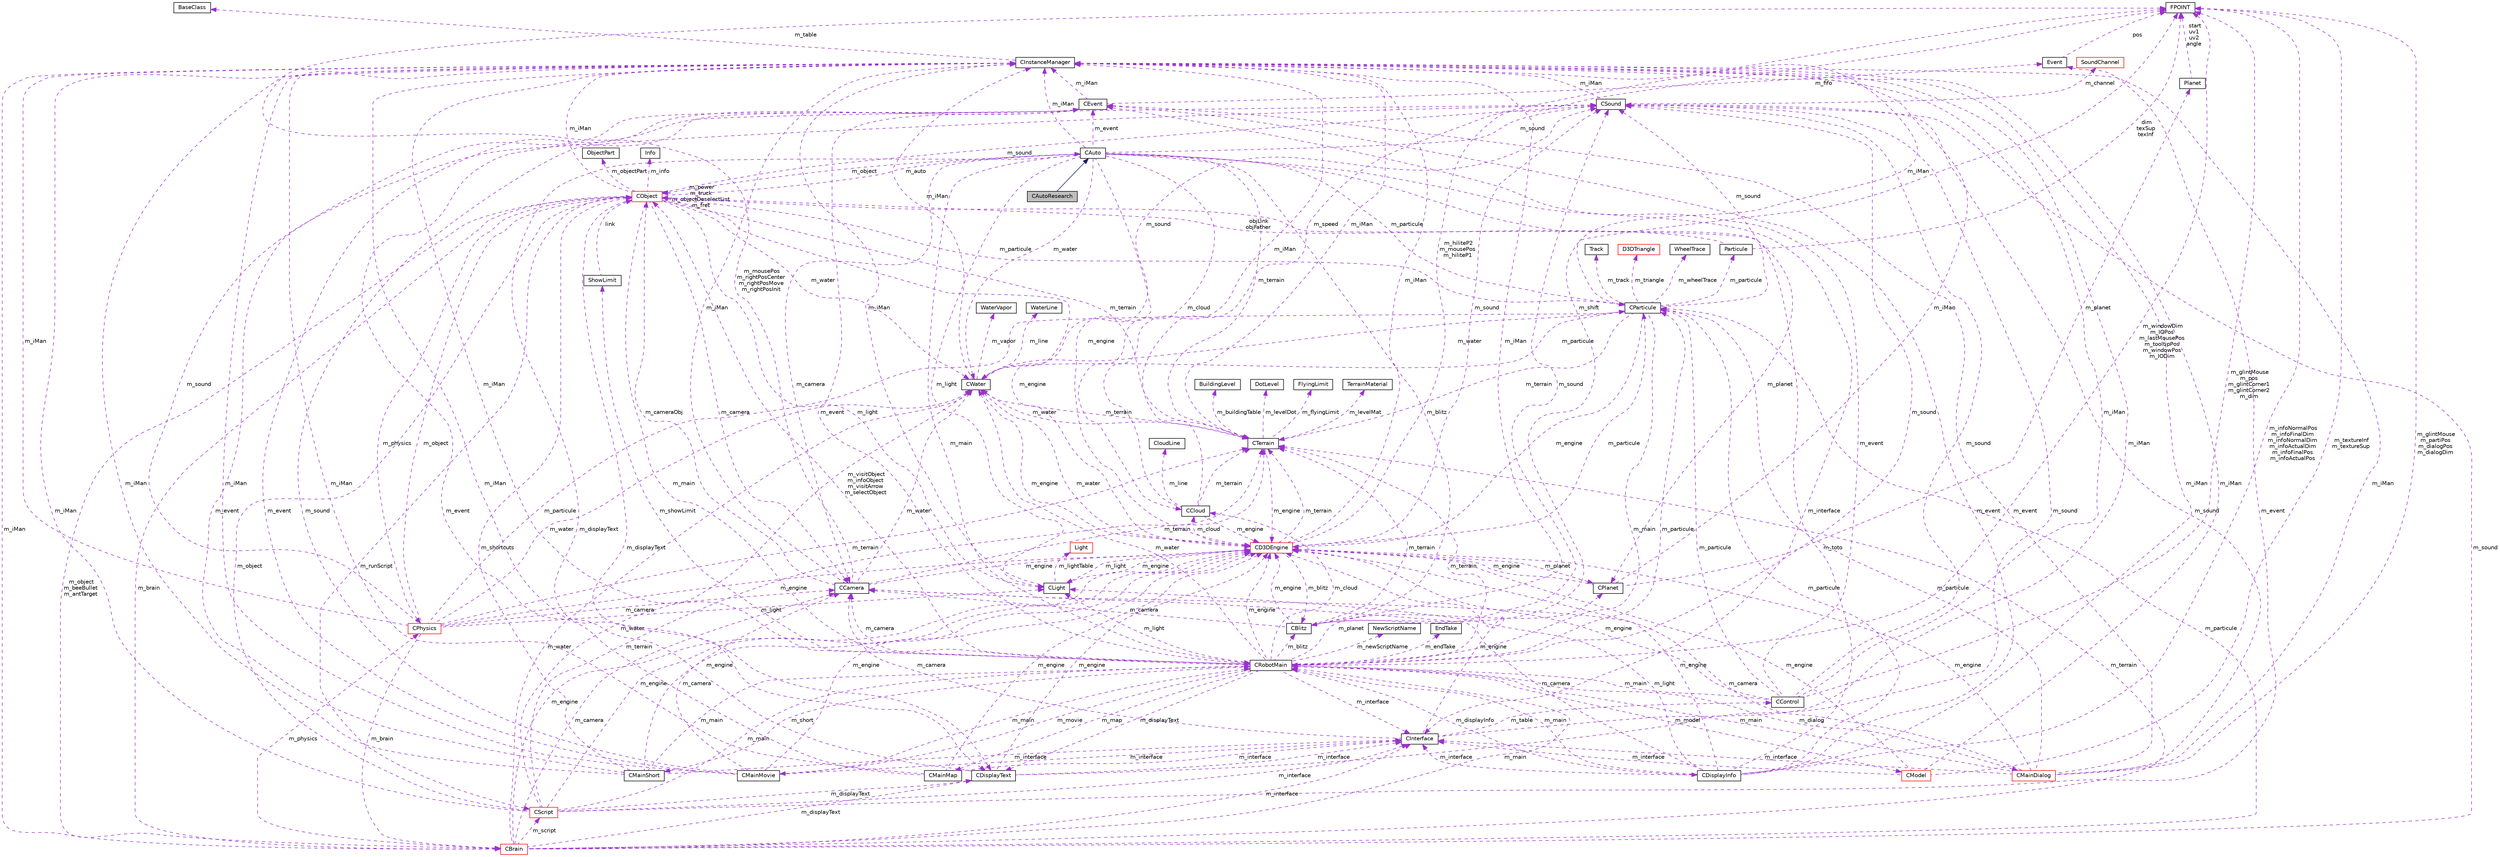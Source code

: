 digraph G
{
  edge [fontname="Helvetica",fontsize="10",labelfontname="Helvetica",labelfontsize="10"];
  node [fontname="Helvetica",fontsize="10",shape=record];
  Node1 [label="CAutoResearch",height=0.2,width=0.4,color="black", fillcolor="grey75", style="filled" fontcolor="black"];
  Node2 -> Node1 [dir="back",color="midnightblue",fontsize="10",style="solid",fontname="Helvetica"];
  Node2 [label="CAuto",height=0.2,width=0.4,color="black", fillcolor="white", style="filled",URL="$class_c_auto.html"];
  Node3 -> Node2 [dir="back",color="darkorchid3",fontsize="10",style="dashed",label=" m_particule" ,fontname="Helvetica"];
  Node3 [label="CParticule",height=0.2,width=0.4,color="black", fillcolor="white", style="filled",URL="$class_c_particule.html"];
  Node4 -> Node3 [dir="back",color="darkorchid3",fontsize="10",style="dashed",label=" m_water" ,fontname="Helvetica"];
  Node4 [label="CWater",height=0.2,width=0.4,color="black", fillcolor="white", style="filled",URL="$class_c_water.html"];
  Node3 -> Node4 [dir="back",color="darkorchid3",fontsize="10",style="dashed",label=" m_particule" ,fontname="Helvetica"];
  Node5 -> Node4 [dir="back",color="darkorchid3",fontsize="10",style="dashed",label=" m_iMan" ,fontname="Helvetica"];
  Node5 [label="CInstanceManager",height=0.2,width=0.4,color="black", fillcolor="white", style="filled",URL="$class_c_instance_manager.html"];
  Node6 -> Node5 [dir="back",color="darkorchid3",fontsize="10",style="dashed",label=" m_table" ,fontname="Helvetica"];
  Node6 [label="BaseClass",height=0.2,width=0.4,color="black", fillcolor="white", style="filled",URL="$struct_base_class.html"];
  Node7 -> Node4 [dir="back",color="darkorchid3",fontsize="10",style="dashed",label=" m_terrain" ,fontname="Helvetica"];
  Node7 [label="CTerrain",height=0.2,width=0.4,color="black", fillcolor="white", style="filled",URL="$class_c_terrain.html"];
  Node8 -> Node7 [dir="back",color="darkorchid3",fontsize="10",style="dashed",label=" m_levelMat" ,fontname="Helvetica"];
  Node8 [label="TerrainMaterial",height=0.2,width=0.4,color="black", fillcolor="white", style="filled",URL="$struct_terrain_material.html"];
  Node4 -> Node7 [dir="back",color="darkorchid3",fontsize="10",style="dashed",label=" m_water" ,fontname="Helvetica"];
  Node9 -> Node7 [dir="back",color="darkorchid3",fontsize="10",style="dashed",label=" m_buildingTable" ,fontname="Helvetica"];
  Node9 [label="BuildingLevel",height=0.2,width=0.4,color="black", fillcolor="white", style="filled",URL="$struct_building_level.html"];
  Node5 -> Node7 [dir="back",color="darkorchid3",fontsize="10",style="dashed",label=" m_iMan" ,fontname="Helvetica"];
  Node10 -> Node7 [dir="back",color="darkorchid3",fontsize="10",style="dashed",label=" m_levelDot" ,fontname="Helvetica"];
  Node10 [label="DotLevel",height=0.2,width=0.4,color="black", fillcolor="white", style="filled",URL="$struct_dot_level.html"];
  Node11 -> Node7 [dir="back",color="darkorchid3",fontsize="10",style="dashed",label=" m_engine" ,fontname="Helvetica"];
  Node11 [label="CD3DEngine",height=0.2,width=0.4,color="red", fillcolor="white", style="filled",URL="$class_c_d3_d_engine.html"];
  Node3 -> Node11 [dir="back",color="darkorchid3",fontsize="10",style="dashed",label=" m_particule" ,fontname="Helvetica"];
  Node4 -> Node11 [dir="back",color="darkorchid3",fontsize="10",style="dashed",label=" m_water" ,fontname="Helvetica"];
  Node12 -> Node11 [dir="back",color="darkorchid3",fontsize="10",style="dashed",label=" m_blitz" ,fontname="Helvetica"];
  Node12 [label="CBlitz",height=0.2,width=0.4,color="black", fillcolor="white", style="filled",URL="$class_c_blitz.html"];
  Node13 -> Node12 [dir="back",color="darkorchid3",fontsize="10",style="dashed",label=" m_camera" ,fontname="Helvetica"];
  Node13 [label="CCamera",height=0.2,width=0.4,color="black", fillcolor="white", style="filled",URL="$class_c_camera.html"];
  Node4 -> Node13 [dir="back",color="darkorchid3",fontsize="10",style="dashed",label=" m_water" ,fontname="Helvetica"];
  Node5 -> Node13 [dir="back",color="darkorchid3",fontsize="10",style="dashed",label=" m_iMan" ,fontname="Helvetica"];
  Node7 -> Node13 [dir="back",color="darkorchid3",fontsize="10",style="dashed",label=" m_terrain" ,fontname="Helvetica"];
  Node14 -> Node13 [dir="back",color="darkorchid3",fontsize="10",style="dashed",label=" m_mousePos\nm_rightPosCenter\nm_rightPosMove\nm_rightPosInit" ,fontname="Helvetica"];
  Node14 [label="FPOINT",height=0.2,width=0.4,color="black", fillcolor="white", style="filled",URL="$struct_f_p_o_i_n_t.html"];
  Node15 -> Node13 [dir="back",color="darkorchid3",fontsize="10",style="dashed",label=" m_cameraObj" ,fontname="Helvetica"];
  Node15 [label="CObject",height=0.2,width=0.4,color="red", fillcolor="white", style="filled",URL="$class_c_object.html"];
  Node3 -> Node15 [dir="back",color="darkorchid3",fontsize="10",style="dashed",label=" m_particule" ,fontname="Helvetica"];
  Node16 -> Node15 [dir="back",color="darkorchid3",fontsize="10",style="dashed",label=" m_runScript" ,fontname="Helvetica"];
  Node16 [label="CScript",height=0.2,width=0.4,color="red", fillcolor="white", style="filled",URL="$class_c_script.html"];
  Node4 -> Node16 [dir="back",color="darkorchid3",fontsize="10",style="dashed",label=" m_water" ,fontname="Helvetica"];
  Node17 -> Node16 [dir="back",color="darkorchid3",fontsize="10",style="dashed",label=" m_displayText" ,fontname="Helvetica"];
  Node17 [label="CDisplayText",height=0.2,width=0.4,color="black", fillcolor="white", style="filled",URL="$class_c_display_text.html"];
  Node18 -> Node17 [dir="back",color="darkorchid3",fontsize="10",style="dashed",label=" m_interface" ,fontname="Helvetica"];
  Node18 [label="CInterface",height=0.2,width=0.4,color="black", fillcolor="white", style="filled",URL="$class_c_interface.html"];
  Node19 -> Node18 [dir="back",color="darkorchid3",fontsize="10",style="dashed",label=" m_table" ,fontname="Helvetica"];
  Node19 [label="CControl",height=0.2,width=0.4,color="black", fillcolor="white", style="filled",URL="$class_c_control.html"];
  Node3 -> Node19 [dir="back",color="darkorchid3",fontsize="10",style="dashed",label=" m_particule" ,fontname="Helvetica"];
  Node20 -> Node19 [dir="back",color="darkorchid3",fontsize="10",style="dashed",label=" m_main" ,fontname="Helvetica"];
  Node20 [label="CRobotMain",height=0.2,width=0.4,color="black", fillcolor="white", style="filled",URL="$class_c_robot_main.html"];
  Node3 -> Node20 [dir="back",color="darkorchid3",fontsize="10",style="dashed",label=" m_particule" ,fontname="Helvetica"];
  Node4 -> Node20 [dir="back",color="darkorchid3",fontsize="10",style="dashed",label=" m_water" ,fontname="Helvetica"];
  Node21 -> Node20 [dir="back",color="darkorchid3",fontsize="10",style="dashed",label=" m_showLimit" ,fontname="Helvetica"];
  Node21 [label="ShowLimit",height=0.2,width=0.4,color="black", fillcolor="white", style="filled",URL="$struct_show_limit.html"];
  Node15 -> Node21 [dir="back",color="darkorchid3",fontsize="10",style="dashed",label=" link" ,fontname="Helvetica"];
  Node22 -> Node20 [dir="back",color="darkorchid3",fontsize="10",style="dashed",label=" m_light" ,fontname="Helvetica"];
  Node22 [label="CLight",height=0.2,width=0.4,color="black", fillcolor="white", style="filled",URL="$class_c_light.html"];
  Node23 -> Node22 [dir="back",color="darkorchid3",fontsize="10",style="dashed",label=" m_lightTable" ,fontname="Helvetica"];
  Node23 [label="Light",height=0.2,width=0.4,color="red", fillcolor="white", style="filled",URL="$struct_light.html"];
  Node5 -> Node22 [dir="back",color="darkorchid3",fontsize="10",style="dashed",label=" m_iMan" ,fontname="Helvetica"];
  Node11 -> Node22 [dir="back",color="darkorchid3",fontsize="10",style="dashed",label=" m_engine" ,fontname="Helvetica"];
  Node12 -> Node20 [dir="back",color="darkorchid3",fontsize="10",style="dashed",label=" m_blitz" ,fontname="Helvetica"];
  Node24 -> Node20 [dir="back",color="darkorchid3",fontsize="10",style="dashed",label=" m_cloud" ,fontname="Helvetica"];
  Node24 [label="CCloud",height=0.2,width=0.4,color="black", fillcolor="white", style="filled",URL="$class_c_cloud.html"];
  Node25 -> Node24 [dir="back",color="darkorchid3",fontsize="10",style="dashed",label=" m_line" ,fontname="Helvetica"];
  Node25 [label="CloudLine",height=0.2,width=0.4,color="black", fillcolor="white", style="filled",URL="$struct_cloud_line.html"];
  Node5 -> Node24 [dir="back",color="darkorchid3",fontsize="10",style="dashed",label=" m_iMan" ,fontname="Helvetica"];
  Node7 -> Node24 [dir="back",color="darkorchid3",fontsize="10",style="dashed",label=" m_terrain" ,fontname="Helvetica"];
  Node14 -> Node24 [dir="back",color="darkorchid3",fontsize="10",style="dashed",label=" m_speed" ,fontname="Helvetica"];
  Node11 -> Node24 [dir="back",color="darkorchid3",fontsize="10",style="dashed",label=" m_engine" ,fontname="Helvetica"];
  Node26 -> Node20 [dir="back",color="darkorchid3",fontsize="10",style="dashed",label=" m_dialog" ,fontname="Helvetica"];
  Node26 [label="CMainDialog",height=0.2,width=0.4,color="red", fillcolor="white", style="filled",URL="$class_c_main_dialog.html"];
  Node3 -> Node26 [dir="back",color="darkorchid3",fontsize="10",style="dashed",label=" m_particule" ,fontname="Helvetica"];
  Node13 -> Node26 [dir="back",color="darkorchid3",fontsize="10",style="dashed",label=" m_camera" ,fontname="Helvetica"];
  Node18 -> Node26 [dir="back",color="darkorchid3",fontsize="10",style="dashed",label=" m_interface" ,fontname="Helvetica"];
  Node20 -> Node26 [dir="back",color="darkorchid3",fontsize="10",style="dashed",label=" m_main" ,fontname="Helvetica"];
  Node5 -> Node26 [dir="back",color="darkorchid3",fontsize="10",style="dashed",label=" m_iMan" ,fontname="Helvetica"];
  Node27 -> Node26 [dir="back",color="darkorchid3",fontsize="10",style="dashed",label=" m_event" ,fontname="Helvetica"];
  Node27 [label="CEvent",height=0.2,width=0.4,color="black", fillcolor="white", style="filled",URL="$class_c_event.html"];
  Node5 -> Node27 [dir="back",color="darkorchid3",fontsize="10",style="dashed",label=" m_iMan" ,fontname="Helvetica"];
  Node28 -> Node27 [dir="back",color="darkorchid3",fontsize="10",style="dashed",label=" m_fifo" ,fontname="Helvetica"];
  Node28 [label="Event",height=0.2,width=0.4,color="black", fillcolor="white", style="filled",URL="$struct_event.html"];
  Node14 -> Node28 [dir="back",color="darkorchid3",fontsize="10",style="dashed",label=" pos" ,fontname="Helvetica"];
  Node14 -> Node26 [dir="back",color="darkorchid3",fontsize="10",style="dashed",label=" m_glintMouse\nm_partiPos\nm_dialogPos\nm_dialogDim" ,fontname="Helvetica"];
  Node29 -> Node26 [dir="back",color="darkorchid3",fontsize="10",style="dashed",label=" m_sound" ,fontname="Helvetica"];
  Node29 [label="CSound",height=0.2,width=0.4,color="black", fillcolor="white", style="filled",URL="$class_c_sound.html"];
  Node5 -> Node29 [dir="back",color="darkorchid3",fontsize="10",style="dashed",label=" m_iMan" ,fontname="Helvetica"];
  Node30 -> Node29 [dir="back",color="darkorchid3",fontsize="10",style="dashed",label=" m_channel" ,fontname="Helvetica"];
  Node30 [label="SoundChannel",height=0.2,width=0.4,color="red", fillcolor="white", style="filled",URL="$struct_sound_channel.html"];
  Node11 -> Node26 [dir="back",color="darkorchid3",fontsize="10",style="dashed",label=" m_engine" ,fontname="Helvetica"];
  Node13 -> Node20 [dir="back",color="darkorchid3",fontsize="10",style="dashed",label=" m_camera" ,fontname="Helvetica"];
  Node31 -> Node20 [dir="back",color="darkorchid3",fontsize="10",style="dashed",label=" m_movie" ,fontname="Helvetica"];
  Node31 [label="CMainMovie",height=0.2,width=0.4,color="black", fillcolor="white", style="filled",URL="$class_c_main_movie.html"];
  Node13 -> Node31 [dir="back",color="darkorchid3",fontsize="10",style="dashed",label=" m_camera" ,fontname="Helvetica"];
  Node20 -> Node31 [dir="back",color="darkorchid3",fontsize="10",style="dashed",label=" m_main" ,fontname="Helvetica"];
  Node18 -> Node31 [dir="back",color="darkorchid3",fontsize="10",style="dashed",label=" m_interface" ,fontname="Helvetica"];
  Node5 -> Node31 [dir="back",color="darkorchid3",fontsize="10",style="dashed",label=" m_iMan" ,fontname="Helvetica"];
  Node27 -> Node31 [dir="back",color="darkorchid3",fontsize="10",style="dashed",label=" m_event" ,fontname="Helvetica"];
  Node29 -> Node31 [dir="back",color="darkorchid3",fontsize="10",style="dashed",label=" m_sound" ,fontname="Helvetica"];
  Node11 -> Node31 [dir="back",color="darkorchid3",fontsize="10",style="dashed",label=" m_engine" ,fontname="Helvetica"];
  Node17 -> Node20 [dir="back",color="darkorchid3",fontsize="10",style="dashed",label=" m_displayText" ,fontname="Helvetica"];
  Node18 -> Node20 [dir="back",color="darkorchid3",fontsize="10",style="dashed",label=" m_interface" ,fontname="Helvetica"];
  Node32 -> Node20 [dir="back",color="darkorchid3",fontsize="10",style="dashed",label=" m_model" ,fontname="Helvetica"];
  Node32 [label="CModel",height=0.2,width=0.4,color="red", fillcolor="white", style="filled",URL="$class_c_model.html"];
  Node18 -> Node32 [dir="back",color="darkorchid3",fontsize="10",style="dashed",label=" m_interface" ,fontname="Helvetica"];
  Node5 -> Node32 [dir="back",color="darkorchid3",fontsize="10",style="dashed",label=" m_iMan" ,fontname="Helvetica"];
  Node14 -> Node32 [dir="back",color="darkorchid3",fontsize="10",style="dashed",label=" m_textureInf\nm_textureSup" ,fontname="Helvetica"];
  Node11 -> Node32 [dir="back",color="darkorchid3",fontsize="10",style="dashed",label=" m_engine" ,fontname="Helvetica"];
  Node5 -> Node20 [dir="back",color="darkorchid3",fontsize="10",style="dashed",label=" m_iMan" ,fontname="Helvetica"];
  Node33 -> Node20 [dir="back",color="darkorchid3",fontsize="10",style="dashed",label=" m_newScriptName" ,fontname="Helvetica"];
  Node33 [label="NewScriptName",height=0.2,width=0.4,color="black", fillcolor="white", style="filled",URL="$struct_new_script_name.html"];
  Node27 -> Node20 [dir="back",color="darkorchid3",fontsize="10",style="dashed",label=" m_event" ,fontname="Helvetica"];
  Node7 -> Node20 [dir="back",color="darkorchid3",fontsize="10",style="dashed",label=" m_terrain" ,fontname="Helvetica"];
  Node14 -> Node20 [dir="back",color="darkorchid3",fontsize="10",style="dashed",label=" m_windowDim\nm_IOPos\nm_lastMousePos\nm_tooltipPos\nm_windowPos\nm_IODim" ,fontname="Helvetica"];
  Node34 -> Node20 [dir="back",color="darkorchid3",fontsize="10",style="dashed",label=" m_short" ,fontname="Helvetica"];
  Node34 [label="CMainShort",height=0.2,width=0.4,color="black", fillcolor="white", style="filled",URL="$class_c_main_short.html"];
  Node20 -> Node34 [dir="back",color="darkorchid3",fontsize="10",style="dashed",label=" m_main" ,fontname="Helvetica"];
  Node18 -> Node34 [dir="back",color="darkorchid3",fontsize="10",style="dashed",label=" m_interface" ,fontname="Helvetica"];
  Node5 -> Node34 [dir="back",color="darkorchid3",fontsize="10",style="dashed",label=" m_iMan" ,fontname="Helvetica"];
  Node27 -> Node34 [dir="back",color="darkorchid3",fontsize="10",style="dashed",label=" m_event" ,fontname="Helvetica"];
  Node15 -> Node34 [dir="back",color="darkorchid3",fontsize="10",style="dashed",label=" m_shortcuts" ,fontname="Helvetica"];
  Node11 -> Node34 [dir="back",color="darkorchid3",fontsize="10",style="dashed",label=" m_engine" ,fontname="Helvetica"];
  Node29 -> Node20 [dir="back",color="darkorchid3",fontsize="10",style="dashed",label=" m_sound" ,fontname="Helvetica"];
  Node35 -> Node20 [dir="back",color="darkorchid3",fontsize="10",style="dashed",label=" m_planet" ,fontname="Helvetica"];
  Node35 [label="CPlanet",height=0.2,width=0.4,color="black", fillcolor="white", style="filled",URL="$class_c_planet.html"];
  Node36 -> Node35 [dir="back",color="darkorchid3",fontsize="10",style="dashed",label=" m_planet" ,fontname="Helvetica"];
  Node36 [label="Planet",height=0.2,width=0.4,color="black", fillcolor="white", style="filled",URL="$struct_planet.html"];
  Node14 -> Node36 [dir="back",color="darkorchid3",fontsize="10",style="dashed",label=" start\nuv1\nuv2\nangle" ,fontname="Helvetica"];
  Node5 -> Node35 [dir="back",color="darkorchid3",fontsize="10",style="dashed",label=" m_iMan" ,fontname="Helvetica"];
  Node11 -> Node35 [dir="back",color="darkorchid3",fontsize="10",style="dashed",label=" m_engine" ,fontname="Helvetica"];
  Node15 -> Node20 [dir="back",color="darkorchid3",fontsize="10",style="dashed",label=" m_visitObject\nm_infoObject\nm_visitArrow\nm_selectObject" ,fontname="Helvetica"];
  Node11 -> Node20 [dir="back",color="darkorchid3",fontsize="10",style="dashed",label=" m_engine" ,fontname="Helvetica"];
  Node37 -> Node20 [dir="back",color="darkorchid3",fontsize="10",style="dashed",label=" m_endTake" ,fontname="Helvetica"];
  Node37 [label="EndTake",height=0.2,width=0.4,color="black", fillcolor="white", style="filled",URL="$struct_end_take.html"];
  Node38 -> Node20 [dir="back",color="darkorchid3",fontsize="10",style="dashed",label=" m_displayInfo" ,fontname="Helvetica"];
  Node38 [label="CDisplayInfo",height=0.2,width=0.4,color="black", fillcolor="white", style="filled",URL="$class_c_display_info.html"];
  Node3 -> Node38 [dir="back",color="darkorchid3",fontsize="10",style="dashed",label=" m_particule" ,fontname="Helvetica"];
  Node22 -> Node38 [dir="back",color="darkorchid3",fontsize="10",style="dashed",label=" m_light" ,fontname="Helvetica"];
  Node13 -> Node38 [dir="back",color="darkorchid3",fontsize="10",style="dashed",label=" m_camera" ,fontname="Helvetica"];
  Node18 -> Node38 [dir="back",color="darkorchid3",fontsize="10",style="dashed",label=" m_interface" ,fontname="Helvetica"];
  Node20 -> Node38 [dir="back",color="darkorchid3",fontsize="10",style="dashed",label=" m_main" ,fontname="Helvetica"];
  Node5 -> Node38 [dir="back",color="darkorchid3",fontsize="10",style="dashed",label=" m_iMan" ,fontname="Helvetica"];
  Node27 -> Node38 [dir="back",color="darkorchid3",fontsize="10",style="dashed",label=" m_event" ,fontname="Helvetica"];
  Node14 -> Node38 [dir="back",color="darkorchid3",fontsize="10",style="dashed",label=" m_infoNormalPos\nm_infoFinalDim\nm_infoNormalDim\nm_infoActualDim\nm_infoFinalPos\nm_infoActualPos" ,fontname="Helvetica"];
  Node15 -> Node38 [dir="back",color="darkorchid3",fontsize="10",style="dashed",label=" m_toto" ,fontname="Helvetica"];
  Node11 -> Node38 [dir="back",color="darkorchid3",fontsize="10",style="dashed",label=" m_engine" ,fontname="Helvetica"];
  Node39 -> Node20 [dir="back",color="darkorchid3",fontsize="10",style="dashed",label=" m_map" ,fontname="Helvetica"];
  Node39 [label="CMainMap",height=0.2,width=0.4,color="black", fillcolor="white", style="filled",URL="$class_c_main_map.html"];
  Node18 -> Node39 [dir="back",color="darkorchid3",fontsize="10",style="dashed",label=" m_interface" ,fontname="Helvetica"];
  Node5 -> Node39 [dir="back",color="darkorchid3",fontsize="10",style="dashed",label=" m_iMan" ,fontname="Helvetica"];
  Node27 -> Node39 [dir="back",color="darkorchid3",fontsize="10",style="dashed",label=" m_event" ,fontname="Helvetica"];
  Node11 -> Node39 [dir="back",color="darkorchid3",fontsize="10",style="dashed",label=" m_engine" ,fontname="Helvetica"];
  Node5 -> Node19 [dir="back",color="darkorchid3",fontsize="10",style="dashed",label=" m_iMan" ,fontname="Helvetica"];
  Node27 -> Node19 [dir="back",color="darkorchid3",fontsize="10",style="dashed",label=" m_event" ,fontname="Helvetica"];
  Node14 -> Node19 [dir="back",color="darkorchid3",fontsize="10",style="dashed",label=" m_glintMouse\nm_pos\nm_glintCorner1\nm_glintCorner2\nm_dim" ,fontname="Helvetica"];
  Node29 -> Node19 [dir="back",color="darkorchid3",fontsize="10",style="dashed",label=" m_sound" ,fontname="Helvetica"];
  Node11 -> Node19 [dir="back",color="darkorchid3",fontsize="10",style="dashed",label=" m_engine" ,fontname="Helvetica"];
  Node13 -> Node18 [dir="back",color="darkorchid3",fontsize="10",style="dashed",label=" m_camera" ,fontname="Helvetica"];
  Node5 -> Node18 [dir="back",color="darkorchid3",fontsize="10",style="dashed",label=" m_iMan" ,fontname="Helvetica"];
  Node11 -> Node18 [dir="back",color="darkorchid3",fontsize="10",style="dashed",label=" m_engine" ,fontname="Helvetica"];
  Node5 -> Node17 [dir="back",color="darkorchid3",fontsize="10",style="dashed",label=" m_iMan" ,fontname="Helvetica"];
  Node29 -> Node17 [dir="back",color="darkorchid3",fontsize="10",style="dashed",label=" m_sound" ,fontname="Helvetica"];
  Node11 -> Node17 [dir="back",color="darkorchid3",fontsize="10",style="dashed",label=" m_engine" ,fontname="Helvetica"];
  Node20 -> Node16 [dir="back",color="darkorchid3",fontsize="10",style="dashed",label=" m_main" ,fontname="Helvetica"];
  Node18 -> Node16 [dir="back",color="darkorchid3",fontsize="10",style="dashed",label=" m_interface" ,fontname="Helvetica"];
  Node5 -> Node16 [dir="back",color="darkorchid3",fontsize="10",style="dashed",label=" m_iMan" ,fontname="Helvetica"];
  Node28 -> Node16 [dir="back",color="darkorchid3",fontsize="10",style="dashed",label=" m_event" ,fontname="Helvetica"];
  Node7 -> Node16 [dir="back",color="darkorchid3",fontsize="10",style="dashed",label=" m_terrain" ,fontname="Helvetica"];
  Node15 -> Node16 [dir="back",color="darkorchid3",fontsize="10",style="dashed",label=" m_object" ,fontname="Helvetica"];
  Node11 -> Node16 [dir="back",color="darkorchid3",fontsize="10",style="dashed",label=" m_engine" ,fontname="Helvetica"];
  Node4 -> Node15 [dir="back",color="darkorchid3",fontsize="10",style="dashed",label=" m_water" ,fontname="Helvetica"];
  Node22 -> Node15 [dir="back",color="darkorchid3",fontsize="10",style="dashed",label=" m_light" ,fontname="Helvetica"];
  Node40 -> Node15 [dir="back",color="darkorchid3",fontsize="10",style="dashed",label=" m_brain" ,fontname="Helvetica"];
  Node40 [label="CBrain",height=0.2,width=0.4,color="red", fillcolor="white", style="filled",URL="$class_c_brain.html"];
  Node3 -> Node40 [dir="back",color="darkorchid3",fontsize="10",style="dashed",label=" m_particule" ,fontname="Helvetica"];
  Node16 -> Node40 [dir="back",color="darkorchid3",fontsize="10",style="dashed",label=" m_script" ,fontname="Helvetica"];
  Node4 -> Node40 [dir="back",color="darkorchid3",fontsize="10",style="dashed",label=" m_water" ,fontname="Helvetica"];
  Node13 -> Node40 [dir="back",color="darkorchid3",fontsize="10",style="dashed",label=" m_camera" ,fontname="Helvetica"];
  Node17 -> Node40 [dir="back",color="darkorchid3",fontsize="10",style="dashed",label=" m_displayText" ,fontname="Helvetica"];
  Node20 -> Node40 [dir="back",color="darkorchid3",fontsize="10",style="dashed",label=" m_main" ,fontname="Helvetica"];
  Node18 -> Node40 [dir="back",color="darkorchid3",fontsize="10",style="dashed",label=" m_interface" ,fontname="Helvetica"];
  Node5 -> Node40 [dir="back",color="darkorchid3",fontsize="10",style="dashed",label=" m_iMan" ,fontname="Helvetica"];
  Node7 -> Node40 [dir="back",color="darkorchid3",fontsize="10",style="dashed",label=" m_terrain" ,fontname="Helvetica"];
  Node41 -> Node40 [dir="back",color="darkorchid3",fontsize="10",style="dashed",label=" m_physics" ,fontname="Helvetica"];
  Node41 [label="CPhysics",height=0.2,width=0.4,color="red", fillcolor="white", style="filled",URL="$class_c_physics.html"];
  Node3 -> Node41 [dir="back",color="darkorchid3",fontsize="10",style="dashed",label=" m_particule" ,fontname="Helvetica"];
  Node4 -> Node41 [dir="back",color="darkorchid3",fontsize="10",style="dashed",label=" m_water" ,fontname="Helvetica"];
  Node22 -> Node41 [dir="back",color="darkorchid3",fontsize="10",style="dashed",label=" m_light" ,fontname="Helvetica"];
  Node40 -> Node41 [dir="back",color="darkorchid3",fontsize="10",style="dashed",label=" m_brain" ,fontname="Helvetica"];
  Node13 -> Node41 [dir="back",color="darkorchid3",fontsize="10",style="dashed",label=" m_camera" ,fontname="Helvetica"];
  Node5 -> Node41 [dir="back",color="darkorchid3",fontsize="10",style="dashed",label=" m_iMan" ,fontname="Helvetica"];
  Node7 -> Node41 [dir="back",color="darkorchid3",fontsize="10",style="dashed",label=" m_terrain" ,fontname="Helvetica"];
  Node29 -> Node41 [dir="back",color="darkorchid3",fontsize="10",style="dashed",label=" m_sound" ,fontname="Helvetica"];
  Node15 -> Node41 [dir="back",color="darkorchid3",fontsize="10",style="dashed",label=" m_object" ,fontname="Helvetica"];
  Node11 -> Node41 [dir="back",color="darkorchid3",fontsize="10",style="dashed",label=" m_engine" ,fontname="Helvetica"];
  Node29 -> Node40 [dir="back",color="darkorchid3",fontsize="10",style="dashed",label=" m_sound" ,fontname="Helvetica"];
  Node15 -> Node40 [dir="back",color="darkorchid3",fontsize="10",style="dashed",label=" m_object\nm_beeBullet\nm_antTarget" ,fontname="Helvetica"];
  Node11 -> Node40 [dir="back",color="darkorchid3",fontsize="10",style="dashed",label=" m_engine" ,fontname="Helvetica"];
  Node13 -> Node15 [dir="back",color="darkorchid3",fontsize="10",style="dashed",label=" m_camera" ,fontname="Helvetica"];
  Node17 -> Node15 [dir="back",color="darkorchid3",fontsize="10",style="dashed",label=" m_displayText" ,fontname="Helvetica"];
  Node42 -> Node15 [dir="back",color="darkorchid3",fontsize="10",style="dashed",label=" m_objectPart" ,fontname="Helvetica"];
  Node42 [label="ObjectPart",height=0.2,width=0.4,color="black", fillcolor="white", style="filled",URL="$struct_object_part.html"];
  Node20 -> Node15 [dir="back",color="darkorchid3",fontsize="10",style="dashed",label=" m_main" ,fontname="Helvetica"];
  Node5 -> Node15 [dir="back",color="darkorchid3",fontsize="10",style="dashed",label=" m_iMan" ,fontname="Helvetica"];
  Node7 -> Node15 [dir="back",color="darkorchid3",fontsize="10",style="dashed",label=" m_terrain" ,fontname="Helvetica"];
  Node41 -> Node15 [dir="back",color="darkorchid3",fontsize="10",style="dashed",label=" m_physics" ,fontname="Helvetica"];
  Node43 -> Node15 [dir="back",color="darkorchid3",fontsize="10",style="dashed",label=" m_info" ,fontname="Helvetica"];
  Node43 [label="Info",height=0.2,width=0.4,color="black", fillcolor="white", style="filled",URL="$struct_info.html"];
  Node29 -> Node15 [dir="back",color="darkorchid3",fontsize="10",style="dashed",label=" m_sound" ,fontname="Helvetica"];
  Node2 -> Node15 [dir="back",color="darkorchid3",fontsize="10",style="dashed",label=" m_auto" ,fontname="Helvetica"];
  Node15 -> Node15 [dir="back",color="darkorchid3",fontsize="10",style="dashed",label=" m_power\nm_truck\nm_objectDeselectList\nm_fret" ,fontname="Helvetica"];
  Node11 -> Node15 [dir="back",color="darkorchid3",fontsize="10",style="dashed",label=" m_engine" ,fontname="Helvetica"];
  Node11 -> Node13 [dir="back",color="darkorchid3",fontsize="10",style="dashed",label=" m_engine" ,fontname="Helvetica"];
  Node5 -> Node12 [dir="back",color="darkorchid3",fontsize="10",style="dashed",label=" m_iMan" ,fontname="Helvetica"];
  Node7 -> Node12 [dir="back",color="darkorchid3",fontsize="10",style="dashed",label=" m_terrain" ,fontname="Helvetica"];
  Node14 -> Node12 [dir="back",color="darkorchid3",fontsize="10",style="dashed",label=" m_shift" ,fontname="Helvetica"];
  Node29 -> Node12 [dir="back",color="darkorchid3",fontsize="10",style="dashed",label=" m_sound" ,fontname="Helvetica"];
  Node11 -> Node12 [dir="back",color="darkorchid3",fontsize="10",style="dashed",label=" m_engine" ,fontname="Helvetica"];
  Node22 -> Node11 [dir="back",color="darkorchid3",fontsize="10",style="dashed",label=" m_light" ,fontname="Helvetica"];
  Node24 -> Node11 [dir="back",color="darkorchid3",fontsize="10",style="dashed",label=" m_cloud" ,fontname="Helvetica"];
  Node5 -> Node11 [dir="back",color="darkorchid3",fontsize="10",style="dashed",label=" m_iMan" ,fontname="Helvetica"];
  Node7 -> Node11 [dir="back",color="darkorchid3",fontsize="10",style="dashed",label=" m_terrain" ,fontname="Helvetica"];
  Node14 -> Node11 [dir="back",color="darkorchid3",fontsize="10",style="dashed",label=" m_hiliteP2\nm_mousePos\nm_hiliteP1" ,fontname="Helvetica"];
  Node29 -> Node11 [dir="back",color="darkorchid3",fontsize="10",style="dashed",label=" m_sound" ,fontname="Helvetica"];
  Node35 -> Node11 [dir="back",color="darkorchid3",fontsize="10",style="dashed",label=" m_planet" ,fontname="Helvetica"];
  Node44 -> Node7 [dir="back",color="darkorchid3",fontsize="10",style="dashed",label=" m_flyingLimit" ,fontname="Helvetica"];
  Node44 [label="FlyingLimit",height=0.2,width=0.4,color="black", fillcolor="white", style="filled",URL="$struct_flying_limit.html"];
  Node45 -> Node4 [dir="back",color="darkorchid3",fontsize="10",style="dashed",label=" m_line" ,fontname="Helvetica"];
  Node45 [label="WaterLine",height=0.2,width=0.4,color="black", fillcolor="white", style="filled",URL="$struct_water_line.html"];
  Node29 -> Node4 [dir="back",color="darkorchid3",fontsize="10",style="dashed",label=" m_sound" ,fontname="Helvetica"];
  Node46 -> Node4 [dir="back",color="darkorchid3",fontsize="10",style="dashed",label=" m_vapor" ,fontname="Helvetica"];
  Node46 [label="WaterVapor",height=0.2,width=0.4,color="black", fillcolor="white", style="filled",URL="$struct_water_vapor.html"];
  Node11 -> Node4 [dir="back",color="darkorchid3",fontsize="10",style="dashed",label=" m_engine" ,fontname="Helvetica"];
  Node20 -> Node3 [dir="back",color="darkorchid3",fontsize="10",style="dashed",label=" m_main" ,fontname="Helvetica"];
  Node5 -> Node3 [dir="back",color="darkorchid3",fontsize="10",style="dashed",label=" m_iMan" ,fontname="Helvetica"];
  Node47 -> Node3 [dir="back",color="darkorchid3",fontsize="10",style="dashed",label=" m_track" ,fontname="Helvetica"];
  Node47 [label="Track",height=0.2,width=0.4,color="black", fillcolor="white", style="filled",URL="$struct_track.html"];
  Node48 -> Node3 [dir="back",color="darkorchid3",fontsize="10",style="dashed",label=" m_particule" ,fontname="Helvetica"];
  Node48 [label="Particule",height=0.2,width=0.4,color="black", fillcolor="white", style="filled",URL="$struct_particule.html"];
  Node14 -> Node48 [dir="back",color="darkorchid3",fontsize="10",style="dashed",label=" dim\ntexSup\ntexInf" ,fontname="Helvetica"];
  Node15 -> Node48 [dir="back",color="darkorchid3",fontsize="10",style="dashed",label=" objLink\nobjFather" ,fontname="Helvetica"];
  Node7 -> Node3 [dir="back",color="darkorchid3",fontsize="10",style="dashed",label=" m_terrain" ,fontname="Helvetica"];
  Node29 -> Node3 [dir="back",color="darkorchid3",fontsize="10",style="dashed",label=" m_sound" ,fontname="Helvetica"];
  Node49 -> Node3 [dir="back",color="darkorchid3",fontsize="10",style="dashed",label=" m_triangle" ,fontname="Helvetica"];
  Node49 [label="D3DTriangle",height=0.2,width=0.4,color="red", fillcolor="white", style="filled",URL="$struct_d3_d_triangle.html"];
  Node11 -> Node3 [dir="back",color="darkorchid3",fontsize="10",style="dashed",label=" m_engine" ,fontname="Helvetica"];
  Node50 -> Node3 [dir="back",color="darkorchid3",fontsize="10",style="dashed",label=" m_wheelTrace" ,fontname="Helvetica"];
  Node50 [label="WheelTrace",height=0.2,width=0.4,color="black", fillcolor="white", style="filled",URL="$struct_wheel_trace.html"];
  Node4 -> Node2 [dir="back",color="darkorchid3",fontsize="10",style="dashed",label=" m_water" ,fontname="Helvetica"];
  Node12 -> Node2 [dir="back",color="darkorchid3",fontsize="10",style="dashed",label=" m_blitz" ,fontname="Helvetica"];
  Node22 -> Node2 [dir="back",color="darkorchid3",fontsize="10",style="dashed",label=" m_light" ,fontname="Helvetica"];
  Node24 -> Node2 [dir="back",color="darkorchid3",fontsize="10",style="dashed",label=" m_cloud" ,fontname="Helvetica"];
  Node13 -> Node2 [dir="back",color="darkorchid3",fontsize="10",style="dashed",label=" m_camera" ,fontname="Helvetica"];
  Node17 -> Node2 [dir="back",color="darkorchid3",fontsize="10",style="dashed",label=" m_displayText" ,fontname="Helvetica"];
  Node20 -> Node2 [dir="back",color="darkorchid3",fontsize="10",style="dashed",label=" m_main" ,fontname="Helvetica"];
  Node18 -> Node2 [dir="back",color="darkorchid3",fontsize="10",style="dashed",label=" m_interface" ,fontname="Helvetica"];
  Node5 -> Node2 [dir="back",color="darkorchid3",fontsize="10",style="dashed",label=" m_iMan" ,fontname="Helvetica"];
  Node27 -> Node2 [dir="back",color="darkorchid3",fontsize="10",style="dashed",label=" m_event" ,fontname="Helvetica"];
  Node7 -> Node2 [dir="back",color="darkorchid3",fontsize="10",style="dashed",label=" m_terrain" ,fontname="Helvetica"];
  Node29 -> Node2 [dir="back",color="darkorchid3",fontsize="10",style="dashed",label=" m_sound" ,fontname="Helvetica"];
  Node35 -> Node2 [dir="back",color="darkorchid3",fontsize="10",style="dashed",label=" m_planet" ,fontname="Helvetica"];
  Node15 -> Node2 [dir="back",color="darkorchid3",fontsize="10",style="dashed",label=" m_object" ,fontname="Helvetica"];
  Node11 -> Node2 [dir="back",color="darkorchid3",fontsize="10",style="dashed",label=" m_engine" ,fontname="Helvetica"];
}
